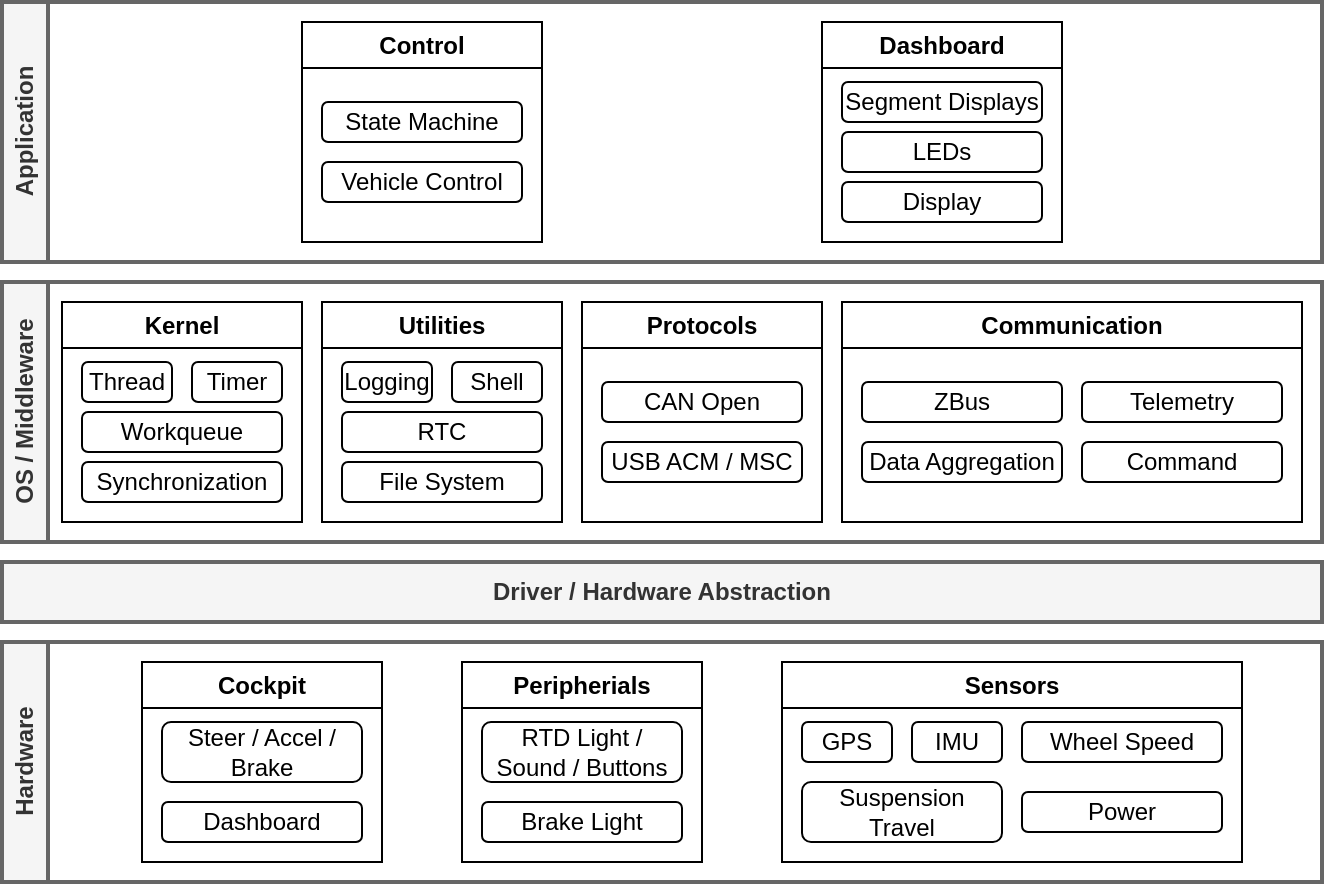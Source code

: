<mxfile>
    <diagram id="zb_ROZ6RvvEKENQEIF-X" name="Page-1">
        <mxGraphModel dx="682" dy="659" grid="1" gridSize="10" guides="1" tooltips="1" connect="1" arrows="1" fold="1" page="1" pageScale="1" pageWidth="827" pageHeight="1169" math="0" shadow="0">
            <root>
                <mxCell id="0"/>
                <mxCell id="1" parent="0"/>
                <mxCell id="2" value="Hardware" style="swimlane;horizontal=0;whiteSpace=wrap;html=1;fillColor=#f5f5f5;strokeColor=#666666;fontColor=#333333;labelBackgroundColor=none;gradientColor=none;rounded=0;shadow=0;glass=0;strokeWidth=2;" parent="1" vertex="1">
                    <mxGeometry x="10" y="330" width="660" height="120" as="geometry">
                        <mxRectangle x="40" y="420" width="40" height="80" as="alternateBounds"/>
                    </mxGeometry>
                </mxCell>
                <mxCell id="12" value="Cockpit" style="swimlane;whiteSpace=wrap;html=1;shadow=0;" parent="2" vertex="1">
                    <mxGeometry x="70" y="10" width="120" height="100" as="geometry"/>
                </mxCell>
                <mxCell id="36" value="Steer / Accel / Brake" style="rounded=1;whiteSpace=wrap;html=1;" parent="12" vertex="1">
                    <mxGeometry x="10" y="30" width="100" height="30" as="geometry"/>
                </mxCell>
                <mxCell id="37" value="Dashboard" style="rounded=1;whiteSpace=wrap;html=1;" parent="12" vertex="1">
                    <mxGeometry x="10" y="70" width="100" height="20" as="geometry"/>
                </mxCell>
                <mxCell id="26" value="Peripherials" style="swimlane;whiteSpace=wrap;html=1;" parent="2" vertex="1">
                    <mxGeometry x="230" y="10" width="120" height="100" as="geometry"/>
                </mxCell>
                <mxCell id="34" value="RTD Light / Sound / Buttons" style="rounded=1;whiteSpace=wrap;html=1;" parent="26" vertex="1">
                    <mxGeometry x="10" y="30" width="100" height="30" as="geometry"/>
                </mxCell>
                <mxCell id="35" value="Brake Light" style="rounded=1;whiteSpace=wrap;html=1;" parent="26" vertex="1">
                    <mxGeometry x="10" y="70" width="100" height="20" as="geometry"/>
                </mxCell>
                <mxCell id="38" value="Sensors" style="swimlane;whiteSpace=wrap;html=1;" parent="2" vertex="1">
                    <mxGeometry x="390" y="10" width="230" height="100" as="geometry"/>
                </mxCell>
                <mxCell id="39" value="GPS" style="rounded=1;whiteSpace=wrap;html=1;" parent="38" vertex="1">
                    <mxGeometry x="10" y="30" width="45" height="20" as="geometry"/>
                </mxCell>
                <mxCell id="41" value="Suspension Travel" style="rounded=1;whiteSpace=wrap;html=1;" parent="38" vertex="1">
                    <mxGeometry x="10" y="60" width="100" height="30" as="geometry"/>
                </mxCell>
                <mxCell id="40" value="IMU" style="rounded=1;whiteSpace=wrap;html=1;" parent="38" vertex="1">
                    <mxGeometry x="65" y="30" width="45" height="20" as="geometry"/>
                </mxCell>
                <mxCell id="42" value="Wheel Speed" style="rounded=1;whiteSpace=wrap;html=1;" parent="38" vertex="1">
                    <mxGeometry x="120" y="30" width="100" height="20" as="geometry"/>
                </mxCell>
                <mxCell id="43" value="Power" style="rounded=1;whiteSpace=wrap;html=1;" parent="38" vertex="1">
                    <mxGeometry x="120" y="65" width="100" height="20" as="geometry"/>
                </mxCell>
                <mxCell id="3" value="OS / Middleware" style="swimlane;horizontal=0;whiteSpace=wrap;html=1;startSize=23;fillColor=#f5f5f5;fontColor=#333333;strokeColor=#666666;strokeWidth=2;" parent="1" vertex="1">
                    <mxGeometry x="10" y="150" width="660" height="130" as="geometry"/>
                </mxCell>
                <mxCell id="49" value="Kernel" style="swimlane;whiteSpace=wrap;html=1;startSize=23;" parent="3" vertex="1">
                    <mxGeometry x="30" y="10" width="120" height="110" as="geometry"/>
                </mxCell>
                <mxCell id="50" value="Thread" style="rounded=1;whiteSpace=wrap;html=1;" parent="49" vertex="1">
                    <mxGeometry x="10" y="30" width="45" height="20" as="geometry"/>
                </mxCell>
                <mxCell id="51" value="Workqueue" style="rounded=1;whiteSpace=wrap;html=1;" parent="49" vertex="1">
                    <mxGeometry x="10" y="55" width="100" height="20" as="geometry"/>
                </mxCell>
                <mxCell id="53" value="Synchron&lt;span style=&quot;background-color: transparent;&quot;&gt;ization&lt;/span&gt;" style="rounded=1;whiteSpace=wrap;html=1;" parent="49" vertex="1">
                    <mxGeometry x="10" y="80" width="100" height="20" as="geometry"/>
                </mxCell>
                <mxCell id="63" value="Timer" style="rounded=1;whiteSpace=wrap;html=1;" vertex="1" parent="49">
                    <mxGeometry x="65" y="30" width="45" height="20" as="geometry"/>
                </mxCell>
                <mxCell id="54" value="Utilities" style="swimlane;whiteSpace=wrap;html=1;" parent="3" vertex="1">
                    <mxGeometry x="160" y="10" width="120" height="110" as="geometry"/>
                </mxCell>
                <mxCell id="55" value="Shell" style="rounded=1;whiteSpace=wrap;html=1;" parent="54" vertex="1">
                    <mxGeometry x="65" y="30" width="45" height="20" as="geometry"/>
                </mxCell>
                <mxCell id="56" value="Logging" style="rounded=1;whiteSpace=wrap;html=1;" parent="54" vertex="1">
                    <mxGeometry x="10" y="30" width="45" height="20" as="geometry"/>
                </mxCell>
                <mxCell id="62" value="RTC" style="rounded=1;whiteSpace=wrap;html=1;" vertex="1" parent="54">
                    <mxGeometry x="10" y="55" width="100" height="20" as="geometry"/>
                </mxCell>
                <mxCell id="60" value="File System" style="rounded=1;whiteSpace=wrap;html=1;" vertex="1" parent="54">
                    <mxGeometry x="10" y="80" width="100" height="20" as="geometry"/>
                </mxCell>
                <mxCell id="57" value="Communication" style="swimlane;whiteSpace=wrap;html=1;" parent="3" vertex="1">
                    <mxGeometry x="420" y="10" width="230" height="110" as="geometry"/>
                </mxCell>
                <mxCell id="58" value="ZBus" style="rounded=1;whiteSpace=wrap;html=1;" parent="57" vertex="1">
                    <mxGeometry x="10" y="40" width="100" height="20" as="geometry"/>
                </mxCell>
                <mxCell id="59" value="Telemetry" style="rounded=1;whiteSpace=wrap;html=1;" parent="57" vertex="1">
                    <mxGeometry x="120" y="40" width="100" height="20" as="geometry"/>
                </mxCell>
                <mxCell id="64" value="Data Aggregation" style="rounded=1;whiteSpace=wrap;html=1;" vertex="1" parent="57">
                    <mxGeometry x="10" y="70" width="100" height="20" as="geometry"/>
                </mxCell>
                <mxCell id="61" value="Command" style="rounded=1;whiteSpace=wrap;html=1;" vertex="1" parent="57">
                    <mxGeometry x="120" y="70" width="100" height="20" as="geometry"/>
                </mxCell>
                <mxCell id="44" value="Protocols" style="swimlane;whiteSpace=wrap;html=1;startSize=23;" parent="3" vertex="1">
                    <mxGeometry x="290" y="10" width="120" height="110" as="geometry"/>
                </mxCell>
                <mxCell id="45" value="CAN Open" style="rounded=1;whiteSpace=wrap;html=1;" parent="44" vertex="1">
                    <mxGeometry x="10" y="40" width="100" height="20" as="geometry"/>
                </mxCell>
                <mxCell id="46" value="USB ACM / MSC" style="rounded=1;whiteSpace=wrap;html=1;" parent="44" vertex="1">
                    <mxGeometry x="10" y="70" width="100" height="20" as="geometry"/>
                </mxCell>
                <mxCell id="5" value="Application" style="swimlane;horizontal=0;whiteSpace=wrap;html=1;strokeWidth=2;fillColor=#f5f5f5;fontColor=#333333;strokeColor=#666666;" parent="1" vertex="1">
                    <mxGeometry x="10" y="10" width="660" height="130" as="geometry"/>
                </mxCell>
                <mxCell id="66" value="Control" style="swimlane;whiteSpace=wrap;html=1;startSize=23;" vertex="1" parent="5">
                    <mxGeometry x="150" y="10" width="120" height="110" as="geometry"/>
                </mxCell>
                <mxCell id="67" value="State Machine" style="rounded=1;whiteSpace=wrap;html=1;" vertex="1" parent="66">
                    <mxGeometry x="10" y="40" width="100" height="20" as="geometry"/>
                </mxCell>
                <mxCell id="68" value="Vehicle Control" style="rounded=1;whiteSpace=wrap;html=1;" vertex="1" parent="66">
                    <mxGeometry x="10" y="70" width="100" height="20" as="geometry"/>
                </mxCell>
                <mxCell id="69" value="Dashboard" style="swimlane;whiteSpace=wrap;html=1;startSize=23;" vertex="1" parent="5">
                    <mxGeometry x="410" y="10" width="120" height="110" as="geometry"/>
                </mxCell>
                <mxCell id="70" value="Segment Displays" style="rounded=1;whiteSpace=wrap;html=1;" vertex="1" parent="69">
                    <mxGeometry x="10" y="30" width="100" height="20" as="geometry"/>
                </mxCell>
                <mxCell id="71" value="Display" style="rounded=1;whiteSpace=wrap;html=1;" vertex="1" parent="69">
                    <mxGeometry x="10" y="80" width="100" height="20" as="geometry"/>
                </mxCell>
                <mxCell id="72" value="LEDs" style="rounded=1;whiteSpace=wrap;html=1;" vertex="1" parent="69">
                    <mxGeometry x="10" y="55" width="100" height="20" as="geometry"/>
                </mxCell>
                <mxCell id="48" value="&lt;b&gt;Driver / Hardware Abstraction&lt;/b&gt;" style="rounded=0;whiteSpace=wrap;html=1;fillColor=#f5f5f5;strokeColor=#666666;fontColor=#333333;strokeWidth=2;" parent="1" vertex="1">
                    <mxGeometry x="10" y="290" width="660" height="30" as="geometry"/>
                </mxCell>
            </root>
        </mxGraphModel>
    </diagram>
</mxfile>